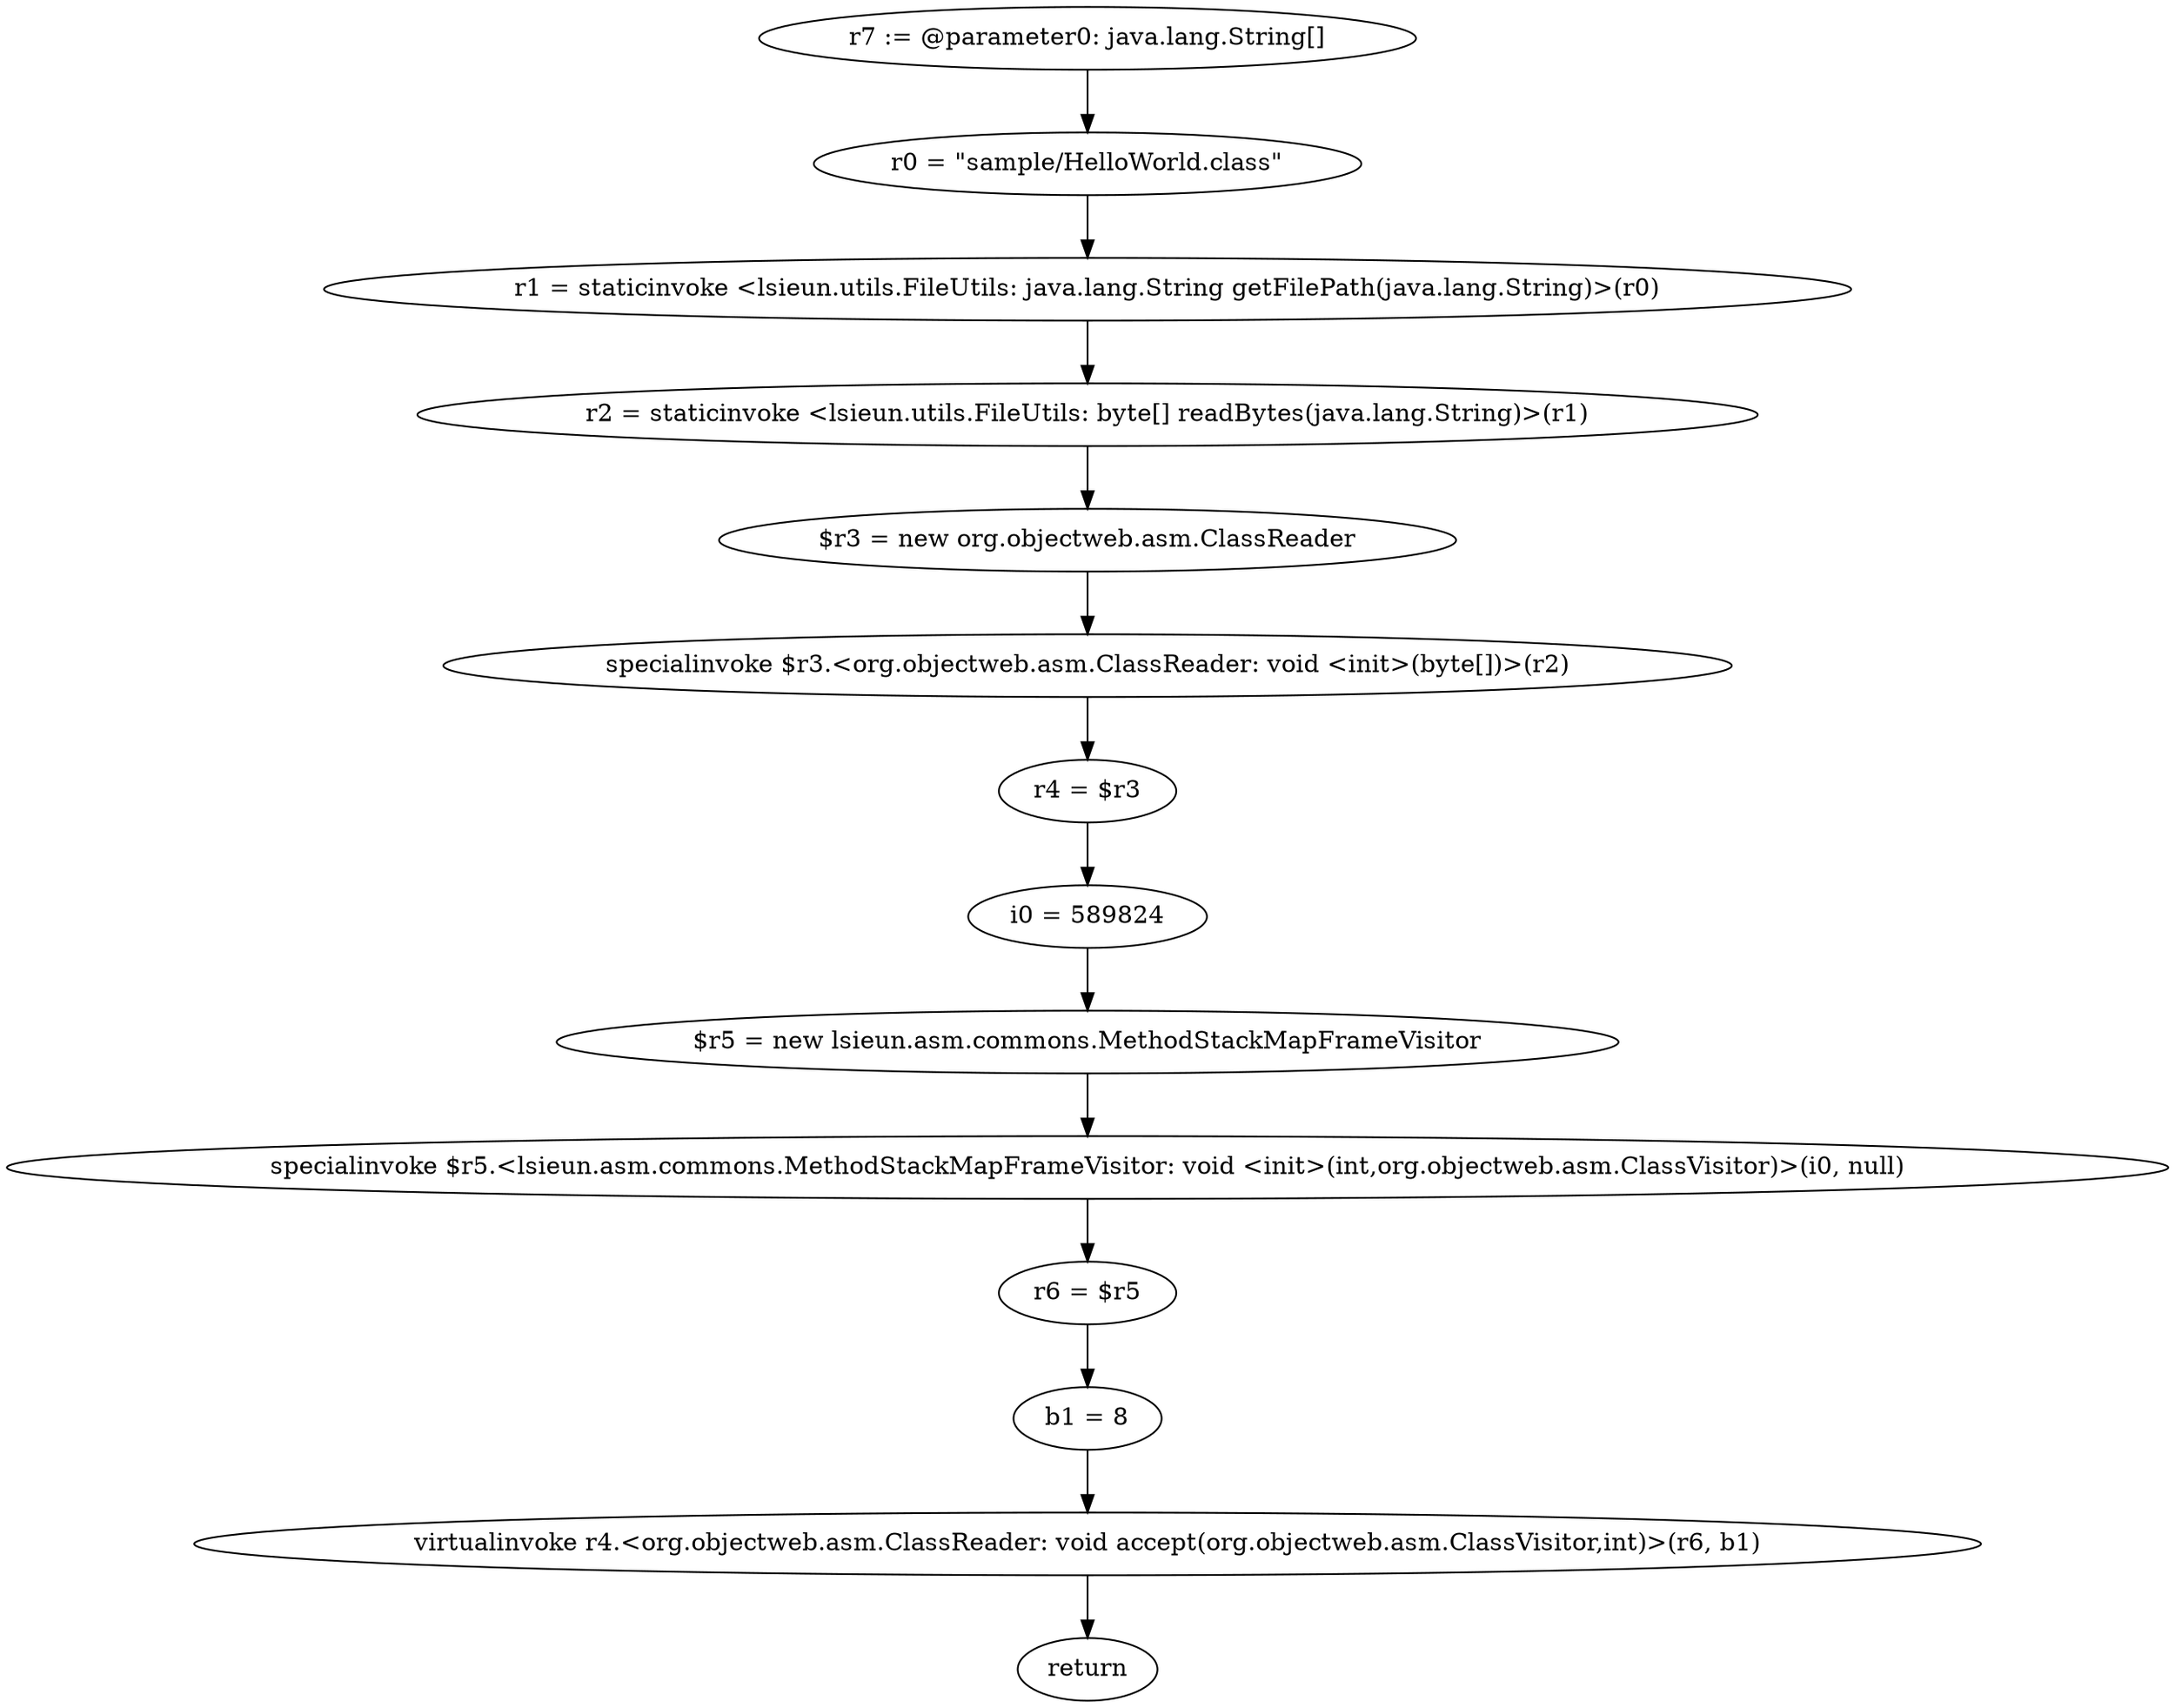 digraph "unitGraph" {
    "r7 := @parameter0: java.lang.String[]"
    "r0 = \"sample/HelloWorld.class\""
    "r1 = staticinvoke <lsieun.utils.FileUtils: java.lang.String getFilePath(java.lang.String)>(r0)"
    "r2 = staticinvoke <lsieun.utils.FileUtils: byte[] readBytes(java.lang.String)>(r1)"
    "$r3 = new org.objectweb.asm.ClassReader"
    "specialinvoke $r3.<org.objectweb.asm.ClassReader: void <init>(byte[])>(r2)"
    "r4 = $r3"
    "i0 = 589824"
    "$r5 = new lsieun.asm.commons.MethodStackMapFrameVisitor"
    "specialinvoke $r5.<lsieun.asm.commons.MethodStackMapFrameVisitor: void <init>(int,org.objectweb.asm.ClassVisitor)>(i0, null)"
    "r6 = $r5"
    "b1 = 8"
    "virtualinvoke r4.<org.objectweb.asm.ClassReader: void accept(org.objectweb.asm.ClassVisitor,int)>(r6, b1)"
    "return"
    "r7 := @parameter0: java.lang.String[]"->"r0 = \"sample/HelloWorld.class\"";
    "r0 = \"sample/HelloWorld.class\""->"r1 = staticinvoke <lsieun.utils.FileUtils: java.lang.String getFilePath(java.lang.String)>(r0)";
    "r1 = staticinvoke <lsieun.utils.FileUtils: java.lang.String getFilePath(java.lang.String)>(r0)"->"r2 = staticinvoke <lsieun.utils.FileUtils: byte[] readBytes(java.lang.String)>(r1)";
    "r2 = staticinvoke <lsieun.utils.FileUtils: byte[] readBytes(java.lang.String)>(r1)"->"$r3 = new org.objectweb.asm.ClassReader";
    "$r3 = new org.objectweb.asm.ClassReader"->"specialinvoke $r3.<org.objectweb.asm.ClassReader: void <init>(byte[])>(r2)";
    "specialinvoke $r3.<org.objectweb.asm.ClassReader: void <init>(byte[])>(r2)"->"r4 = $r3";
    "r4 = $r3"->"i0 = 589824";
    "i0 = 589824"->"$r5 = new lsieun.asm.commons.MethodStackMapFrameVisitor";
    "$r5 = new lsieun.asm.commons.MethodStackMapFrameVisitor"->"specialinvoke $r5.<lsieun.asm.commons.MethodStackMapFrameVisitor: void <init>(int,org.objectweb.asm.ClassVisitor)>(i0, null)";
    "specialinvoke $r5.<lsieun.asm.commons.MethodStackMapFrameVisitor: void <init>(int,org.objectweb.asm.ClassVisitor)>(i0, null)"->"r6 = $r5";
    "r6 = $r5"->"b1 = 8";
    "b1 = 8"->"virtualinvoke r4.<org.objectweb.asm.ClassReader: void accept(org.objectweb.asm.ClassVisitor,int)>(r6, b1)";
    "virtualinvoke r4.<org.objectweb.asm.ClassReader: void accept(org.objectweb.asm.ClassVisitor,int)>(r6, b1)"->"return";
}
